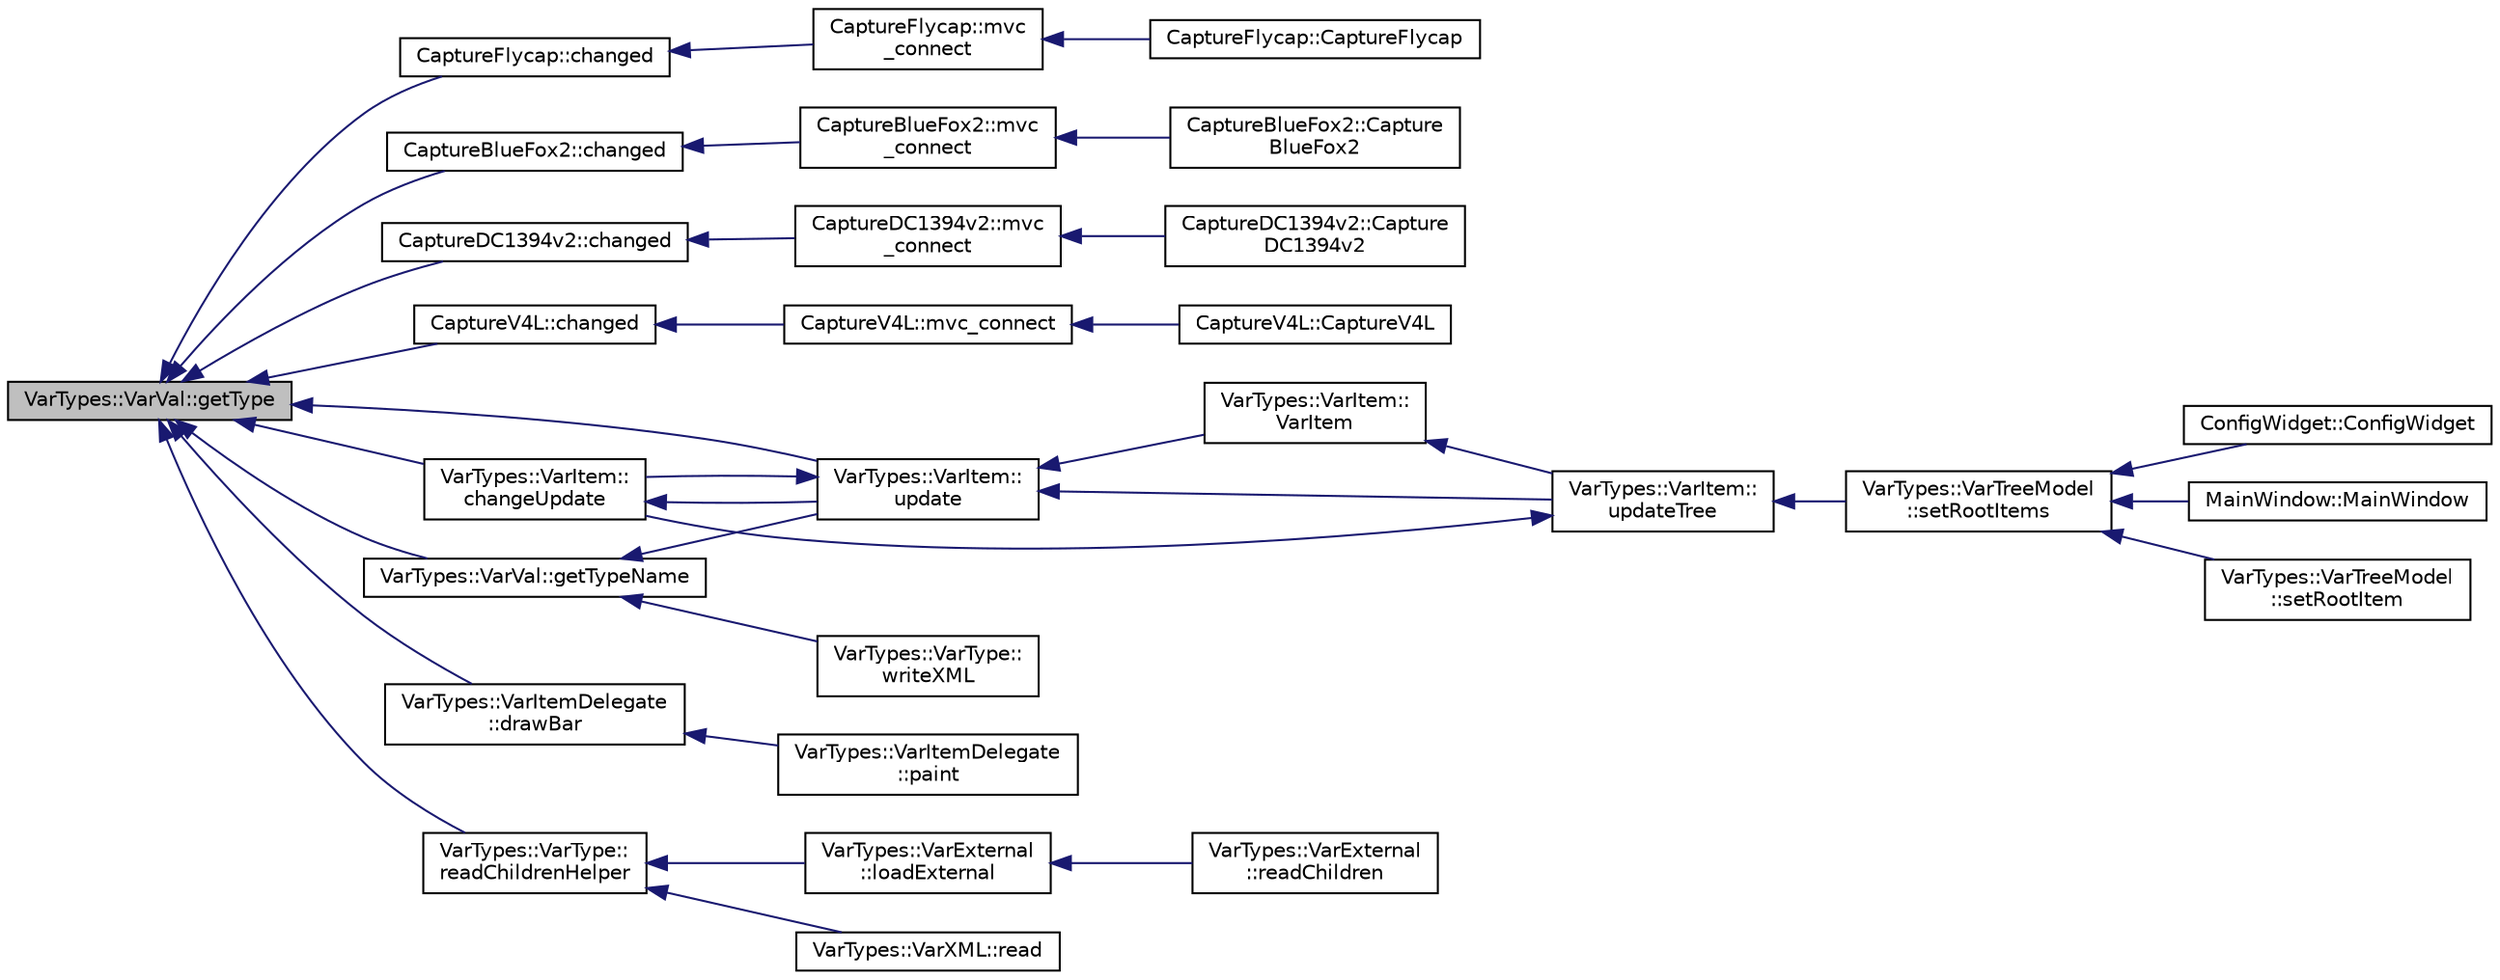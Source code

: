 digraph "VarTypes::VarVal::getType"
{
 // INTERACTIVE_SVG=YES
  edge [fontname="Helvetica",fontsize="10",labelfontname="Helvetica",labelfontsize="10"];
  node [fontname="Helvetica",fontsize="10",shape=record];
  rankdir="LR";
  Node1 [label="VarTypes::VarVal::getType",height=0.2,width=0.4,color="black", fillcolor="grey75", style="filled", fontcolor="black"];
  Node1 -> Node2 [dir="back",color="midnightblue",fontsize="10",style="solid",fontname="Helvetica"];
  Node2 [label="CaptureFlycap::changed",height=0.2,width=0.4,color="black", fillcolor="white", style="filled",URL="$d0/de8/class_capture_flycap.html#a0f6528c9fcaa9242fe86e0669579d703"];
  Node2 -> Node3 [dir="back",color="midnightblue",fontsize="10",style="solid",fontname="Helvetica"];
  Node3 [label="CaptureFlycap::mvc\l_connect",height=0.2,width=0.4,color="black", fillcolor="white", style="filled",URL="$d0/de8/class_capture_flycap.html#aa161072cccb5d198d5881627478ee028"];
  Node3 -> Node4 [dir="back",color="midnightblue",fontsize="10",style="solid",fontname="Helvetica"];
  Node4 [label="CaptureFlycap::CaptureFlycap",height=0.2,width=0.4,color="black", fillcolor="white", style="filled",URL="$d0/de8/class_capture_flycap.html#aa1c4dd54baba8f63b4e5a707f08a05b4"];
  Node1 -> Node5 [dir="back",color="midnightblue",fontsize="10",style="solid",fontname="Helvetica"];
  Node5 [label="CaptureBlueFox2::changed",height=0.2,width=0.4,color="black", fillcolor="white", style="filled",URL="$d6/d65/class_capture_blue_fox2.html#a56549616ef0d1789f171cd00248f0927"];
  Node5 -> Node6 [dir="back",color="midnightblue",fontsize="10",style="solid",fontname="Helvetica"];
  Node6 [label="CaptureBlueFox2::mvc\l_connect",height=0.2,width=0.4,color="black", fillcolor="white", style="filled",URL="$d6/d65/class_capture_blue_fox2.html#ae53752281ebb8c760231b9363f631c31"];
  Node6 -> Node7 [dir="back",color="midnightblue",fontsize="10",style="solid",fontname="Helvetica"];
  Node7 [label="CaptureBlueFox2::Capture\lBlueFox2",height=0.2,width=0.4,color="black", fillcolor="white", style="filled",URL="$d6/d65/class_capture_blue_fox2.html#af16c29461a9cae00ebf093e2bb9b0c36"];
  Node1 -> Node8 [dir="back",color="midnightblue",fontsize="10",style="solid",fontname="Helvetica"];
  Node8 [label="CaptureDC1394v2::changed",height=0.2,width=0.4,color="black", fillcolor="white", style="filled",URL="$d9/db2/class_capture_d_c1394v2.html#a6d69748c8c223923dd7b19e0fd126a36"];
  Node8 -> Node9 [dir="back",color="midnightblue",fontsize="10",style="solid",fontname="Helvetica"];
  Node9 [label="CaptureDC1394v2::mvc\l_connect",height=0.2,width=0.4,color="black", fillcolor="white", style="filled",URL="$d9/db2/class_capture_d_c1394v2.html#a4dd2211f320a3512c8f0e613f59534fa"];
  Node9 -> Node10 [dir="back",color="midnightblue",fontsize="10",style="solid",fontname="Helvetica"];
  Node10 [label="CaptureDC1394v2::Capture\lDC1394v2",height=0.2,width=0.4,color="black", fillcolor="white", style="filled",URL="$d9/db2/class_capture_d_c1394v2.html#afc4a4932dd688dcbf070324ed3df3f93"];
  Node1 -> Node11 [dir="back",color="midnightblue",fontsize="10",style="solid",fontname="Helvetica"];
  Node11 [label="CaptureV4L::changed",height=0.2,width=0.4,color="black", fillcolor="white", style="filled",URL="$d8/d36/class_capture_v4_l.html#a9033ff464396574cc37c5a6a75e81d1e"];
  Node11 -> Node12 [dir="back",color="midnightblue",fontsize="10",style="solid",fontname="Helvetica"];
  Node12 [label="CaptureV4L::mvc_connect",height=0.2,width=0.4,color="black", fillcolor="white", style="filled",URL="$d8/d36/class_capture_v4_l.html#a694a5545fce5a0c02e7e09db6eb5431d"];
  Node12 -> Node13 [dir="back",color="midnightblue",fontsize="10",style="solid",fontname="Helvetica"];
  Node13 [label="CaptureV4L::CaptureV4L",height=0.2,width=0.4,color="black", fillcolor="white", style="filled",URL="$d8/d36/class_capture_v4_l.html#a60e140b264be90f6029fc874c57cb6b1"];
  Node1 -> Node14 [dir="back",color="midnightblue",fontsize="10",style="solid",fontname="Helvetica"];
  Node14 [label="VarTypes::VarItem::\lchangeUpdate",height=0.2,width=0.4,color="black", fillcolor="white", style="filled",URL="$d3/d53/class_var_types_1_1_var_item.html#a8163a34045b5f0918823018880cdc7bc"];
  Node14 -> Node15 [dir="back",color="midnightblue",fontsize="10",style="solid",fontname="Helvetica"];
  Node15 [label="VarTypes::VarItem::\lupdate",height=0.2,width=0.4,color="black", fillcolor="white", style="filled",URL="$d3/d53/class_var_types_1_1_var_item.html#aebc587487c49136eb2a51310e6865583"];
  Node15 -> Node14 [dir="back",color="midnightblue",fontsize="10",style="solid",fontname="Helvetica"];
  Node15 -> Node16 [dir="back",color="midnightblue",fontsize="10",style="solid",fontname="Helvetica"];
  Node16 [label="VarTypes::VarItem::\lupdateTree",height=0.2,width=0.4,color="black", fillcolor="white", style="filled",URL="$d3/d53/class_var_types_1_1_var_item.html#a0da9af66a611802faae29021f3d75c6a"];
  Node16 -> Node14 [dir="back",color="midnightblue",fontsize="10",style="solid",fontname="Helvetica"];
  Node16 -> Node17 [dir="back",color="midnightblue",fontsize="10",style="solid",fontname="Helvetica"];
  Node17 [label="VarTypes::VarTreeModel\l::setRootItems",height=0.2,width=0.4,color="black", fillcolor="white", style="filled",URL="$dc/d23/class_var_types_1_1_var_tree_model.html#a34ebcd06d19488d763949d481b3234d2"];
  Node17 -> Node18 [dir="back",color="midnightblue",fontsize="10",style="solid",fontname="Helvetica"];
  Node18 [label="ConfigWidget::ConfigWidget",height=0.2,width=0.4,color="black", fillcolor="white", style="filled",URL="$d6/d55/class_config_widget.html#a7ef900142fc1a65ef49c13f89b669820"];
  Node17 -> Node19 [dir="back",color="midnightblue",fontsize="10",style="solid",fontname="Helvetica"];
  Node19 [label="MainWindow::MainWindow",height=0.2,width=0.4,color="black", fillcolor="white", style="filled",URL="$d9/dc6/class_main_window.html#a0479fec4bd069aebecfbb8f5511c40f9"];
  Node17 -> Node20 [dir="back",color="midnightblue",fontsize="10",style="solid",fontname="Helvetica"];
  Node20 [label="VarTypes::VarTreeModel\l::setRootItem",height=0.2,width=0.4,color="black", fillcolor="white", style="filled",URL="$dc/d23/class_var_types_1_1_var_tree_model.html#a4ee822fd0b894779c13a1fb7e2a0f37b"];
  Node15 -> Node21 [dir="back",color="midnightblue",fontsize="10",style="solid",fontname="Helvetica"];
  Node21 [label="VarTypes::VarItem::\lVarItem",height=0.2,width=0.4,color="black", fillcolor="white", style="filled",URL="$d3/d53/class_var_types_1_1_var_item.html#a26ac4f171e3ec17780055c74be6be1f9"];
  Node21 -> Node16 [dir="back",color="midnightblue",fontsize="10",style="solid",fontname="Helvetica"];
  Node1 -> Node22 [dir="back",color="midnightblue",fontsize="10",style="solid",fontname="Helvetica"];
  Node22 [label="VarTypes::VarItemDelegate\l::drawBar",height=0.2,width=0.4,color="black", fillcolor="white", style="filled",URL="$d0/d1c/class_var_types_1_1_var_item_delegate.html#aa9e5e57ea3a1665054db01d114351958"];
  Node22 -> Node23 [dir="back",color="midnightblue",fontsize="10",style="solid",fontname="Helvetica"];
  Node23 [label="VarTypes::VarItemDelegate\l::paint",height=0.2,width=0.4,color="black", fillcolor="white", style="filled",URL="$d0/d1c/class_var_types_1_1_var_item_delegate.html#a52828d6232b6c34ce17d00ea168bde6f"];
  Node1 -> Node24 [dir="back",color="midnightblue",fontsize="10",style="solid",fontname="Helvetica"];
  Node24 [label="VarTypes::VarVal::getTypeName",height=0.2,width=0.4,color="black", fillcolor="white", style="filled",URL="$d6/de8/class_var_types_1_1_var_val.html#abc2a5951015efe1d6296bf376504e015",tooltip="Get the string label of the type of this VarType node. "];
  Node24 -> Node15 [dir="back",color="midnightblue",fontsize="10",style="solid",fontname="Helvetica"];
  Node24 -> Node25 [dir="back",color="midnightblue",fontsize="10",style="solid",fontname="Helvetica"];
  Node25 [label="VarTypes::VarType::\lwriteXML",height=0.2,width=0.4,color="black", fillcolor="white", style="filled",URL="$d4/d59/class_var_types_1_1_var_type.html#a8fb4eee4c500b4010bda44705fcf7a96",tooltip="Write the contents of this VarType node to an XMLNode. "];
  Node1 -> Node26 [dir="back",color="midnightblue",fontsize="10",style="solid",fontname="Helvetica"];
  Node26 [label="VarTypes::VarType::\lreadChildrenHelper",height=0.2,width=0.4,color="black", fillcolor="white", style="filled",URL="$d4/d59/class_var_types_1_1_var_type.html#abc6e10025322f3fc5e0e0802c5a5f8d2",tooltip="A helper function to read a list of children from XML and convert it to a vector of VarType nodes..."];
  Node26 -> Node27 [dir="back",color="midnightblue",fontsize="10",style="solid",fontname="Helvetica"];
  Node27 [label="VarTypes::VarExternal\l::loadExternal",height=0.2,width=0.4,color="black", fillcolor="white", style="filled",URL="$d3/de2/class_var_types_1_1_var_external.html#a8cdbf72cd88b965326168362d9d2dc5e"];
  Node27 -> Node28 [dir="back",color="midnightblue",fontsize="10",style="solid",fontname="Helvetica"];
  Node28 [label="VarTypes::VarExternal\l::readChildren",height=0.2,width=0.4,color="black", fillcolor="white", style="filled",URL="$d3/de2/class_var_types_1_1_var_external.html#a17094bd8f47407726cbe388e091e9bef"];
  Node26 -> Node29 [dir="back",color="midnightblue",fontsize="10",style="solid",fontname="Helvetica"];
  Node29 [label="VarTypes::VarXML::read",height=0.2,width=0.4,color="black", fillcolor="white", style="filled",URL="$df/dd1/class_var_types_1_1_var_x_m_l.html#ae7fd42e8b53c47ef87c368af79afdb72"];
  Node1 -> Node15 [dir="back",color="midnightblue",fontsize="10",style="solid",fontname="Helvetica"];
}
